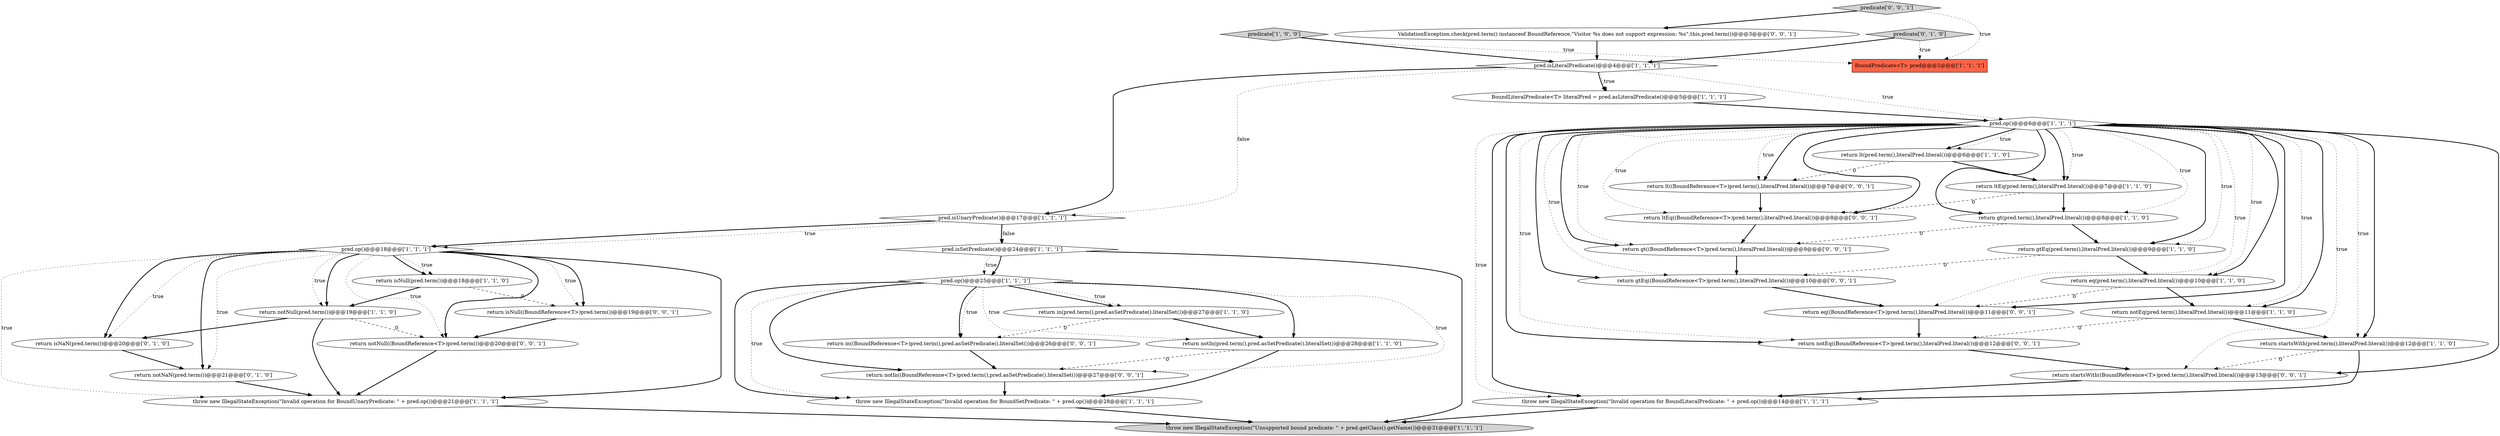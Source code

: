 digraph {
27 [style = filled, label = "return notIn((BoundReference<T>)pred.term(),pred.asSetPredicate().literalSet())@@@27@@@['0', '0', '1']", fillcolor = white, shape = ellipse image = "AAA0AAABBB3BBB"];
7 [style = filled, label = "pred.isUnaryPredicate()@@@17@@@['1', '1', '1']", fillcolor = white, shape = diamond image = "AAA0AAABBB1BBB"];
29 [style = filled, label = "return lt((BoundReference<T>)pred.term(),literalPred.literal())@@@7@@@['0', '0', '1']", fillcolor = white, shape = ellipse image = "AAA0AAABBB3BBB"];
12 [style = filled, label = "return lt(pred.term(),literalPred.literal())@@@6@@@['1', '1', '0']", fillcolor = white, shape = ellipse image = "AAA0AAABBB1BBB"];
17 [style = filled, label = "pred.op()@@@25@@@['1', '1', '1']", fillcolor = white, shape = diamond image = "AAA0AAABBB1BBB"];
13 [style = filled, label = "BoundLiteralPredicate<T> literalPred = pred.asLiteralPredicate()@@@5@@@['1', '1', '1']", fillcolor = white, shape = ellipse image = "AAA0AAABBB1BBB"];
0 [style = filled, label = "pred.isLiteralPredicate()@@@4@@@['1', '1', '1']", fillcolor = white, shape = diamond image = "AAA0AAABBB1BBB"];
39 [style = filled, label = "return startsWith((BoundReference<T>)pred.term(),literalPred.literal())@@@13@@@['0', '0', '1']", fillcolor = white, shape = ellipse image = "AAA0AAABBB3BBB"];
36 [style = filled, label = "return notEq((BoundReference<T>)pred.term(),literalPred.literal())@@@12@@@['0', '0', '1']", fillcolor = white, shape = ellipse image = "AAA0AAABBB3BBB"];
28 [style = filled, label = "return isNull((BoundReference<T>)pred.term())@@@19@@@['0', '0', '1']", fillcolor = white, shape = ellipse image = "AAA0AAABBB3BBB"];
37 [style = filled, label = "return eq((BoundReference<T>)pred.term(),literalPred.literal())@@@11@@@['0', '0', '1']", fillcolor = white, shape = ellipse image = "AAA0AAABBB3BBB"];
1 [style = filled, label = "return gt(pred.term(),literalPred.literal())@@@8@@@['1', '1', '0']", fillcolor = white, shape = ellipse image = "AAA0AAABBB1BBB"];
5 [style = filled, label = "pred.op()@@@6@@@['1', '1', '1']", fillcolor = white, shape = diamond image = "AAA0AAABBB1BBB"];
6 [style = filled, label = "throw new IllegalStateException(\"Unsupported bound predicate: \" + pred.getClass().getName())@@@31@@@['1', '1', '1']", fillcolor = lightgray, shape = ellipse image = "AAA0AAABBB1BBB"];
30 [style = filled, label = "return notNull((BoundReference<T>)pred.term())@@@20@@@['0', '0', '1']", fillcolor = white, shape = ellipse image = "AAA0AAABBB3BBB"];
15 [style = filled, label = "return notEq(pred.term(),literalPred.literal())@@@11@@@['1', '1', '0']", fillcolor = white, shape = ellipse image = "AAA0AAABBB1BBB"];
18 [style = filled, label = "return notIn(pred.term(),pred.asSetPredicate().literalSet())@@@28@@@['1', '1', '0']", fillcolor = white, shape = ellipse image = "AAA0AAABBB1BBB"];
4 [style = filled, label = "pred.op()@@@18@@@['1', '1', '1']", fillcolor = white, shape = diamond image = "AAA0AAABBB1BBB"];
32 [style = filled, label = "return gt((BoundReference<T>)pred.term(),literalPred.literal())@@@9@@@['0', '0', '1']", fillcolor = white, shape = ellipse image = "AAA0AAABBB3BBB"];
21 [style = filled, label = "return eq(pred.term(),literalPred.literal())@@@10@@@['1', '1', '0']", fillcolor = white, shape = ellipse image = "AAA0AAABBB1BBB"];
33 [style = filled, label = "return gtEq((BoundReference<T>)pred.term(),literalPred.literal())@@@10@@@['0', '0', '1']", fillcolor = white, shape = ellipse image = "AAA0AAABBB3BBB"];
11 [style = filled, label = "predicate['1', '0', '0']", fillcolor = lightgray, shape = diamond image = "AAA0AAABBB1BBB"];
26 [style = filled, label = "return isNaN(pred.term())@@@20@@@['0', '1', '0']", fillcolor = white, shape = ellipse image = "AAA1AAABBB2BBB"];
19 [style = filled, label = "throw new IllegalStateException(\"Invalid operation for BoundUnaryPredicate: \" + pred.op())@@@21@@@['1', '1', '1']", fillcolor = white, shape = ellipse image = "AAA0AAABBB1BBB"];
34 [style = filled, label = "predicate['0', '0', '1']", fillcolor = lightgray, shape = diamond image = "AAA0AAABBB3BBB"];
20 [style = filled, label = "return ltEq(pred.term(),literalPred.literal())@@@7@@@['1', '1', '0']", fillcolor = white, shape = ellipse image = "AAA0AAABBB1BBB"];
35 [style = filled, label = "ValidationException.check(pred.term() instanceof BoundReference,\"Visitor %s does not support expression: %s\",this,pred.term())@@@3@@@['0', '0', '1']", fillcolor = white, shape = ellipse image = "AAA0AAABBB3BBB"];
31 [style = filled, label = "return in((BoundReference<T>)pred.term(),pred.asSetPredicate().literalSet())@@@26@@@['0', '0', '1']", fillcolor = white, shape = ellipse image = "AAA0AAABBB3BBB"];
24 [style = filled, label = "return notNaN(pred.term())@@@21@@@['0', '1', '0']", fillcolor = white, shape = ellipse image = "AAA1AAABBB2BBB"];
25 [style = filled, label = "predicate['0', '1', '0']", fillcolor = lightgray, shape = diamond image = "AAA0AAABBB2BBB"];
8 [style = filled, label = "return in(pred.term(),pred.asSetPredicate().literalSet())@@@27@@@['1', '1', '0']", fillcolor = white, shape = ellipse image = "AAA0AAABBB1BBB"];
10 [style = filled, label = "BoundPredicate<T> pred@@@2@@@['1', '1', '1']", fillcolor = tomato, shape = box image = "AAA0AAABBB1BBB"];
14 [style = filled, label = "return startsWith(pred.term(),literalPred.literal())@@@12@@@['1', '1', '0']", fillcolor = white, shape = ellipse image = "AAA0AAABBB1BBB"];
16 [style = filled, label = "return notNull(pred.term())@@@19@@@['1', '1', '0']", fillcolor = white, shape = ellipse image = "AAA0AAABBB1BBB"];
2 [style = filled, label = "return isNull(pred.term())@@@18@@@['1', '1', '0']", fillcolor = white, shape = ellipse image = "AAA0AAABBB1BBB"];
23 [style = filled, label = "throw new IllegalStateException(\"Invalid operation for BoundSetPredicate: \" + pred.op())@@@28@@@['1', '1', '1']", fillcolor = white, shape = ellipse image = "AAA0AAABBB1BBB"];
38 [style = filled, label = "return ltEq((BoundReference<T>)pred.term(),literalPred.literal())@@@8@@@['0', '0', '1']", fillcolor = white, shape = ellipse image = "AAA0AAABBB3BBB"];
22 [style = filled, label = "return gtEq(pred.term(),literalPred.literal())@@@9@@@['1', '1', '0']", fillcolor = white, shape = ellipse image = "AAA0AAABBB1BBB"];
9 [style = filled, label = "throw new IllegalStateException(\"Invalid operation for BoundLiteralPredicate: \" + pred.op())@@@14@@@['1', '1', '1']", fillcolor = white, shape = ellipse image = "AAA0AAABBB1BBB"];
3 [style = filled, label = "pred.isSetPredicate()@@@24@@@['1', '1', '1']", fillcolor = white, shape = diamond image = "AAA0AAABBB1BBB"];
14->39 [style = dashed, label="0"];
5->14 [style = dotted, label="true"];
5->14 [style = bold, label=""];
19->6 [style = bold, label=""];
5->22 [style = dotted, label="true"];
1->32 [style = dashed, label="0"];
4->26 [style = bold, label=""];
5->1 [style = bold, label=""];
4->30 [style = dotted, label="true"];
4->26 [style = dotted, label="true"];
3->17 [style = dotted, label="true"];
0->13 [style = dotted, label="true"];
5->32 [style = bold, label=""];
20->1 [style = bold, label=""];
4->2 [style = bold, label=""];
3->6 [style = bold, label=""];
4->24 [style = bold, label=""];
35->0 [style = bold, label=""];
0->7 [style = dotted, label="false"];
3->17 [style = bold, label=""];
4->19 [style = bold, label=""];
5->38 [style = dotted, label="true"];
17->23 [style = bold, label=""];
5->29 [style = bold, label=""];
17->8 [style = bold, label=""];
5->33 [style = bold, label=""];
29->38 [style = bold, label=""];
5->12 [style = bold, label=""];
1->22 [style = bold, label=""];
5->38 [style = bold, label=""];
4->28 [style = dotted, label="true"];
2->28 [style = dashed, label="0"];
5->32 [style = dotted, label="true"];
5->39 [style = dotted, label="true"];
17->18 [style = dotted, label="true"];
28->30 [style = bold, label=""];
26->24 [style = bold, label=""];
17->27 [style = bold, label=""];
11->10 [style = dotted, label="true"];
5->9 [style = dotted, label="true"];
0->7 [style = bold, label=""];
5->21 [style = dotted, label="true"];
25->10 [style = dotted, label="true"];
33->37 [style = bold, label=""];
5->37 [style = bold, label=""];
8->18 [style = bold, label=""];
34->10 [style = dotted, label="true"];
16->30 [style = dashed, label="0"];
4->19 [style = dotted, label="true"];
12->20 [style = bold, label=""];
22->33 [style = dashed, label="0"];
5->33 [style = dotted, label="true"];
5->22 [style = bold, label=""];
2->16 [style = bold, label=""];
18->27 [style = dashed, label="0"];
22->21 [style = bold, label=""];
34->35 [style = bold, label=""];
15->36 [style = dashed, label="0"];
32->33 [style = bold, label=""];
5->39 [style = bold, label=""];
13->5 [style = bold, label=""];
7->4 [style = dotted, label="true"];
21->15 [style = bold, label=""];
4->16 [style = bold, label=""];
21->37 [style = dashed, label="0"];
11->0 [style = bold, label=""];
16->19 [style = bold, label=""];
4->24 [style = dotted, label="true"];
5->15 [style = dotted, label="true"];
14->9 [style = bold, label=""];
5->12 [style = dotted, label="true"];
9->6 [style = bold, label=""];
7->3 [style = bold, label=""];
23->6 [style = bold, label=""];
5->21 [style = bold, label=""];
15->14 [style = bold, label=""];
12->29 [style = dashed, label="0"];
39->9 [style = bold, label=""];
17->8 [style = dotted, label="true"];
7->3 [style = dotted, label="false"];
8->31 [style = dashed, label="0"];
25->0 [style = bold, label=""];
24->19 [style = bold, label=""];
5->36 [style = bold, label=""];
18->23 [style = bold, label=""];
4->2 [style = dotted, label="true"];
38->32 [style = bold, label=""];
4->16 [style = dotted, label="true"];
16->26 [style = bold, label=""];
5->20 [style = dotted, label="true"];
17->23 [style = dotted, label="true"];
17->31 [style = dotted, label="true"];
27->23 [style = bold, label=""];
5->9 [style = bold, label=""];
0->13 [style = bold, label=""];
0->5 [style = dotted, label="true"];
5->36 [style = dotted, label="true"];
37->36 [style = bold, label=""];
4->28 [style = bold, label=""];
7->4 [style = bold, label=""];
20->38 [style = dashed, label="0"];
5->20 [style = bold, label=""];
17->27 [style = dotted, label="true"];
5->1 [style = dotted, label="true"];
4->30 [style = bold, label=""];
30->19 [style = bold, label=""];
5->29 [style = dotted, label="true"];
36->39 [style = bold, label=""];
31->27 [style = bold, label=""];
5->15 [style = bold, label=""];
5->37 [style = dotted, label="true"];
17->31 [style = bold, label=""];
17->18 [style = bold, label=""];
}
